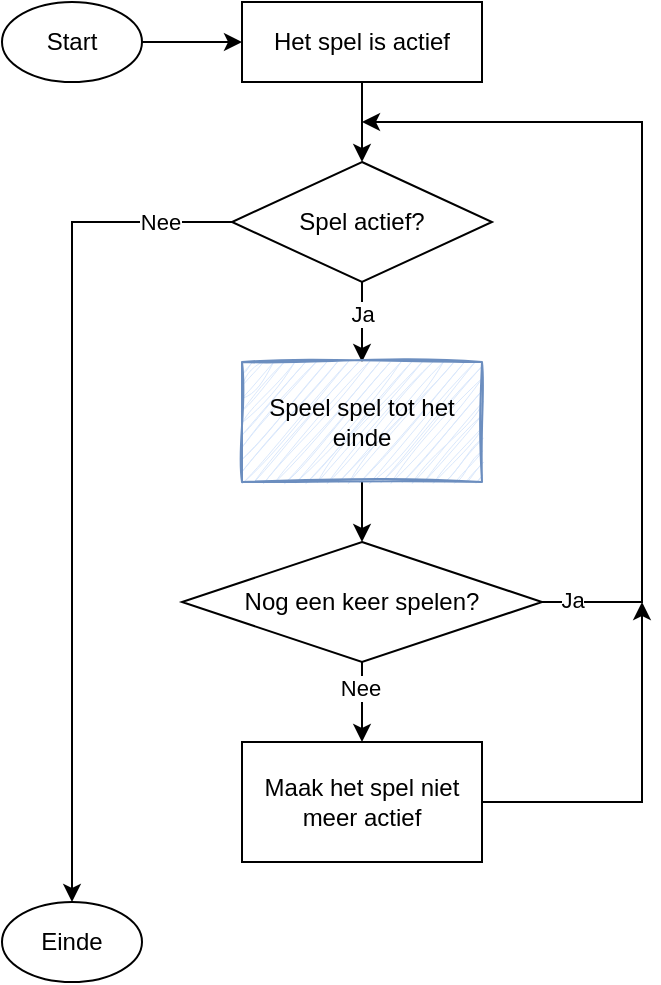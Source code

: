 <mxfile version="24.7.17">
  <diagram id="C5RBs43oDa-KdzZeNtuy" name="Page-1">
    <mxGraphModel dx="1114" dy="999" grid="1" gridSize="10" guides="1" tooltips="1" connect="1" arrows="1" fold="1" page="1" pageScale="1" pageWidth="827" pageHeight="1169" math="0" shadow="0">
      <root>
        <mxCell id="WIyWlLk6GJQsqaUBKTNV-0" />
        <mxCell id="WIyWlLk6GJQsqaUBKTNV-1" parent="WIyWlLk6GJQsqaUBKTNV-0" />
        <mxCell id="DJB14vYnPZx0AuobXr59-17" style="edgeStyle=orthogonalEdgeStyle;rounded=0;orthogonalLoop=1;jettySize=auto;html=1;exitX=1;exitY=0.5;exitDx=0;exitDy=0;entryX=0;entryY=0.5;entryDx=0;entryDy=0;" edge="1" parent="WIyWlLk6GJQsqaUBKTNV-1" source="DJB14vYnPZx0AuobXr59-0" target="DJB14vYnPZx0AuobXr59-1">
          <mxGeometry relative="1" as="geometry" />
        </mxCell>
        <mxCell id="DJB14vYnPZx0AuobXr59-0" value="Start" style="ellipse;whiteSpace=wrap;html=1;" vertex="1" parent="WIyWlLk6GJQsqaUBKTNV-1">
          <mxGeometry x="160" y="160" width="70" height="40" as="geometry" />
        </mxCell>
        <mxCell id="DJB14vYnPZx0AuobXr59-16" style="edgeStyle=orthogonalEdgeStyle;rounded=0;orthogonalLoop=1;jettySize=auto;html=1;exitX=0.5;exitY=1;exitDx=0;exitDy=0;entryX=0.5;entryY=0;entryDx=0;entryDy=0;" edge="1" parent="WIyWlLk6GJQsqaUBKTNV-1" source="DJB14vYnPZx0AuobXr59-1" target="DJB14vYnPZx0AuobXr59-2">
          <mxGeometry relative="1" as="geometry" />
        </mxCell>
        <mxCell id="DJB14vYnPZx0AuobXr59-1" value="Het spel is actief" style="rounded=0;whiteSpace=wrap;html=1;" vertex="1" parent="WIyWlLk6GJQsqaUBKTNV-1">
          <mxGeometry x="280" y="160" width="120" height="40" as="geometry" />
        </mxCell>
        <mxCell id="DJB14vYnPZx0AuobXr59-4" value="" style="edgeStyle=orthogonalEdgeStyle;rounded=0;orthogonalLoop=1;jettySize=auto;html=1;exitX=0.5;exitY=1;exitDx=0;exitDy=0;" edge="1" parent="WIyWlLk6GJQsqaUBKTNV-1" source="DJB14vYnPZx0AuobXr59-2" target="DJB14vYnPZx0AuobXr59-5">
          <mxGeometry relative="1" as="geometry">
            <mxPoint x="340" y="320" as="sourcePoint" />
            <mxPoint x="340" y="400" as="targetPoint" />
          </mxGeometry>
        </mxCell>
        <mxCell id="DJB14vYnPZx0AuobXr59-18" value="Ja" style="edgeLabel;html=1;align=center;verticalAlign=middle;resizable=0;points=[];" vertex="1" connectable="0" parent="DJB14vYnPZx0AuobXr59-4">
          <mxGeometry x="-0.2" relative="1" as="geometry">
            <mxPoint as="offset" />
          </mxGeometry>
        </mxCell>
        <mxCell id="DJB14vYnPZx0AuobXr59-2" value="Spel actief?" style="rhombus;whiteSpace=wrap;html=1;" vertex="1" parent="WIyWlLk6GJQsqaUBKTNV-1">
          <mxGeometry x="275" y="240" width="130" height="60" as="geometry" />
        </mxCell>
        <mxCell id="DJB14vYnPZx0AuobXr59-10" value="" style="edgeStyle=orthogonalEdgeStyle;rounded=0;orthogonalLoop=1;jettySize=auto;html=1;" edge="1" parent="WIyWlLk6GJQsqaUBKTNV-1" source="DJB14vYnPZx0AuobXr59-5" target="DJB14vYnPZx0AuobXr59-9">
          <mxGeometry relative="1" as="geometry" />
        </mxCell>
        <mxCell id="DJB14vYnPZx0AuobXr59-5" value="Speel spel tot het einde" style="whiteSpace=wrap;html=1;fillColor=#dae8fc;strokeColor=#6c8ebf;glass=0;sketch=1;curveFitting=1;jiggle=2;" vertex="1" parent="WIyWlLk6GJQsqaUBKTNV-1">
          <mxGeometry x="280" y="340" width="120" height="60" as="geometry" />
        </mxCell>
        <mxCell id="DJB14vYnPZx0AuobXr59-14" value="" style="edgeStyle=orthogonalEdgeStyle;rounded=0;orthogonalLoop=1;jettySize=auto;html=1;" edge="1" parent="WIyWlLk6GJQsqaUBKTNV-1" source="DJB14vYnPZx0AuobXr59-9" target="DJB14vYnPZx0AuobXr59-13">
          <mxGeometry relative="1" as="geometry" />
        </mxCell>
        <mxCell id="DJB14vYnPZx0AuobXr59-25" value="Nee" style="edgeLabel;html=1;align=center;verticalAlign=middle;resizable=0;points=[];" vertex="1" connectable="0" parent="DJB14vYnPZx0AuobXr59-14">
          <mxGeometry x="-0.35" y="-1" relative="1" as="geometry">
            <mxPoint as="offset" />
          </mxGeometry>
        </mxCell>
        <mxCell id="DJB14vYnPZx0AuobXr59-9" value="Nog een keer spelen?" style="rhombus;whiteSpace=wrap;html=1;" vertex="1" parent="WIyWlLk6GJQsqaUBKTNV-1">
          <mxGeometry x="250" y="430" width="180" height="60" as="geometry" />
        </mxCell>
        <mxCell id="DJB14vYnPZx0AuobXr59-13" value="Maak het spel niet meer actief" style="whiteSpace=wrap;html=1;" vertex="1" parent="WIyWlLk6GJQsqaUBKTNV-1">
          <mxGeometry x="280" y="530" width="120" height="60" as="geometry" />
        </mxCell>
        <mxCell id="DJB14vYnPZx0AuobXr59-19" value="Einde" style="ellipse;whiteSpace=wrap;html=1;" vertex="1" parent="WIyWlLk6GJQsqaUBKTNV-1">
          <mxGeometry x="160" y="610" width="70" height="40" as="geometry" />
        </mxCell>
        <mxCell id="DJB14vYnPZx0AuobXr59-20" value="" style="endArrow=classic;html=1;rounded=0;exitX=0;exitY=0.5;exitDx=0;exitDy=0;entryX=0.5;entryY=0;entryDx=0;entryDy=0;" edge="1" parent="WIyWlLk6GJQsqaUBKTNV-1" source="DJB14vYnPZx0AuobXr59-2" target="DJB14vYnPZx0AuobXr59-19">
          <mxGeometry width="50" height="50" relative="1" as="geometry">
            <mxPoint x="390" y="540" as="sourcePoint" />
            <mxPoint x="440" y="490" as="targetPoint" />
            <Array as="points">
              <mxPoint x="195" y="270" />
            </Array>
          </mxGeometry>
        </mxCell>
        <mxCell id="DJB14vYnPZx0AuobXr59-21" value="Nee" style="edgeLabel;html=1;align=center;verticalAlign=middle;resizable=0;points=[];" vertex="1" connectable="0" parent="DJB14vYnPZx0AuobXr59-20">
          <mxGeometry x="-0.829" relative="1" as="geometry">
            <mxPoint as="offset" />
          </mxGeometry>
        </mxCell>
        <mxCell id="DJB14vYnPZx0AuobXr59-22" value="" style="endArrow=classic;html=1;rounded=0;exitX=1;exitY=0.5;exitDx=0;exitDy=0;" edge="1" parent="WIyWlLk6GJQsqaUBKTNV-1" source="DJB14vYnPZx0AuobXr59-9">
          <mxGeometry width="50" height="50" relative="1" as="geometry">
            <mxPoint x="390" y="540" as="sourcePoint" />
            <mxPoint x="340" y="220" as="targetPoint" />
            <Array as="points">
              <mxPoint x="480" y="460" />
              <mxPoint x="480" y="220" />
            </Array>
          </mxGeometry>
        </mxCell>
        <mxCell id="DJB14vYnPZx0AuobXr59-24" value="Ja" style="edgeLabel;html=1;align=center;verticalAlign=middle;resizable=0;points=[];" vertex="1" connectable="0" parent="DJB14vYnPZx0AuobXr59-22">
          <mxGeometry x="-0.933" y="1" relative="1" as="geometry">
            <mxPoint as="offset" />
          </mxGeometry>
        </mxCell>
        <mxCell id="DJB14vYnPZx0AuobXr59-23" value="" style="endArrow=classic;html=1;rounded=0;exitX=1;exitY=0.5;exitDx=0;exitDy=0;" edge="1" parent="WIyWlLk6GJQsqaUBKTNV-1" source="DJB14vYnPZx0AuobXr59-13">
          <mxGeometry width="50" height="50" relative="1" as="geometry">
            <mxPoint x="390" y="540" as="sourcePoint" />
            <mxPoint x="480" y="460" as="targetPoint" />
            <Array as="points">
              <mxPoint x="480" y="560" />
            </Array>
          </mxGeometry>
        </mxCell>
      </root>
    </mxGraphModel>
  </diagram>
</mxfile>
